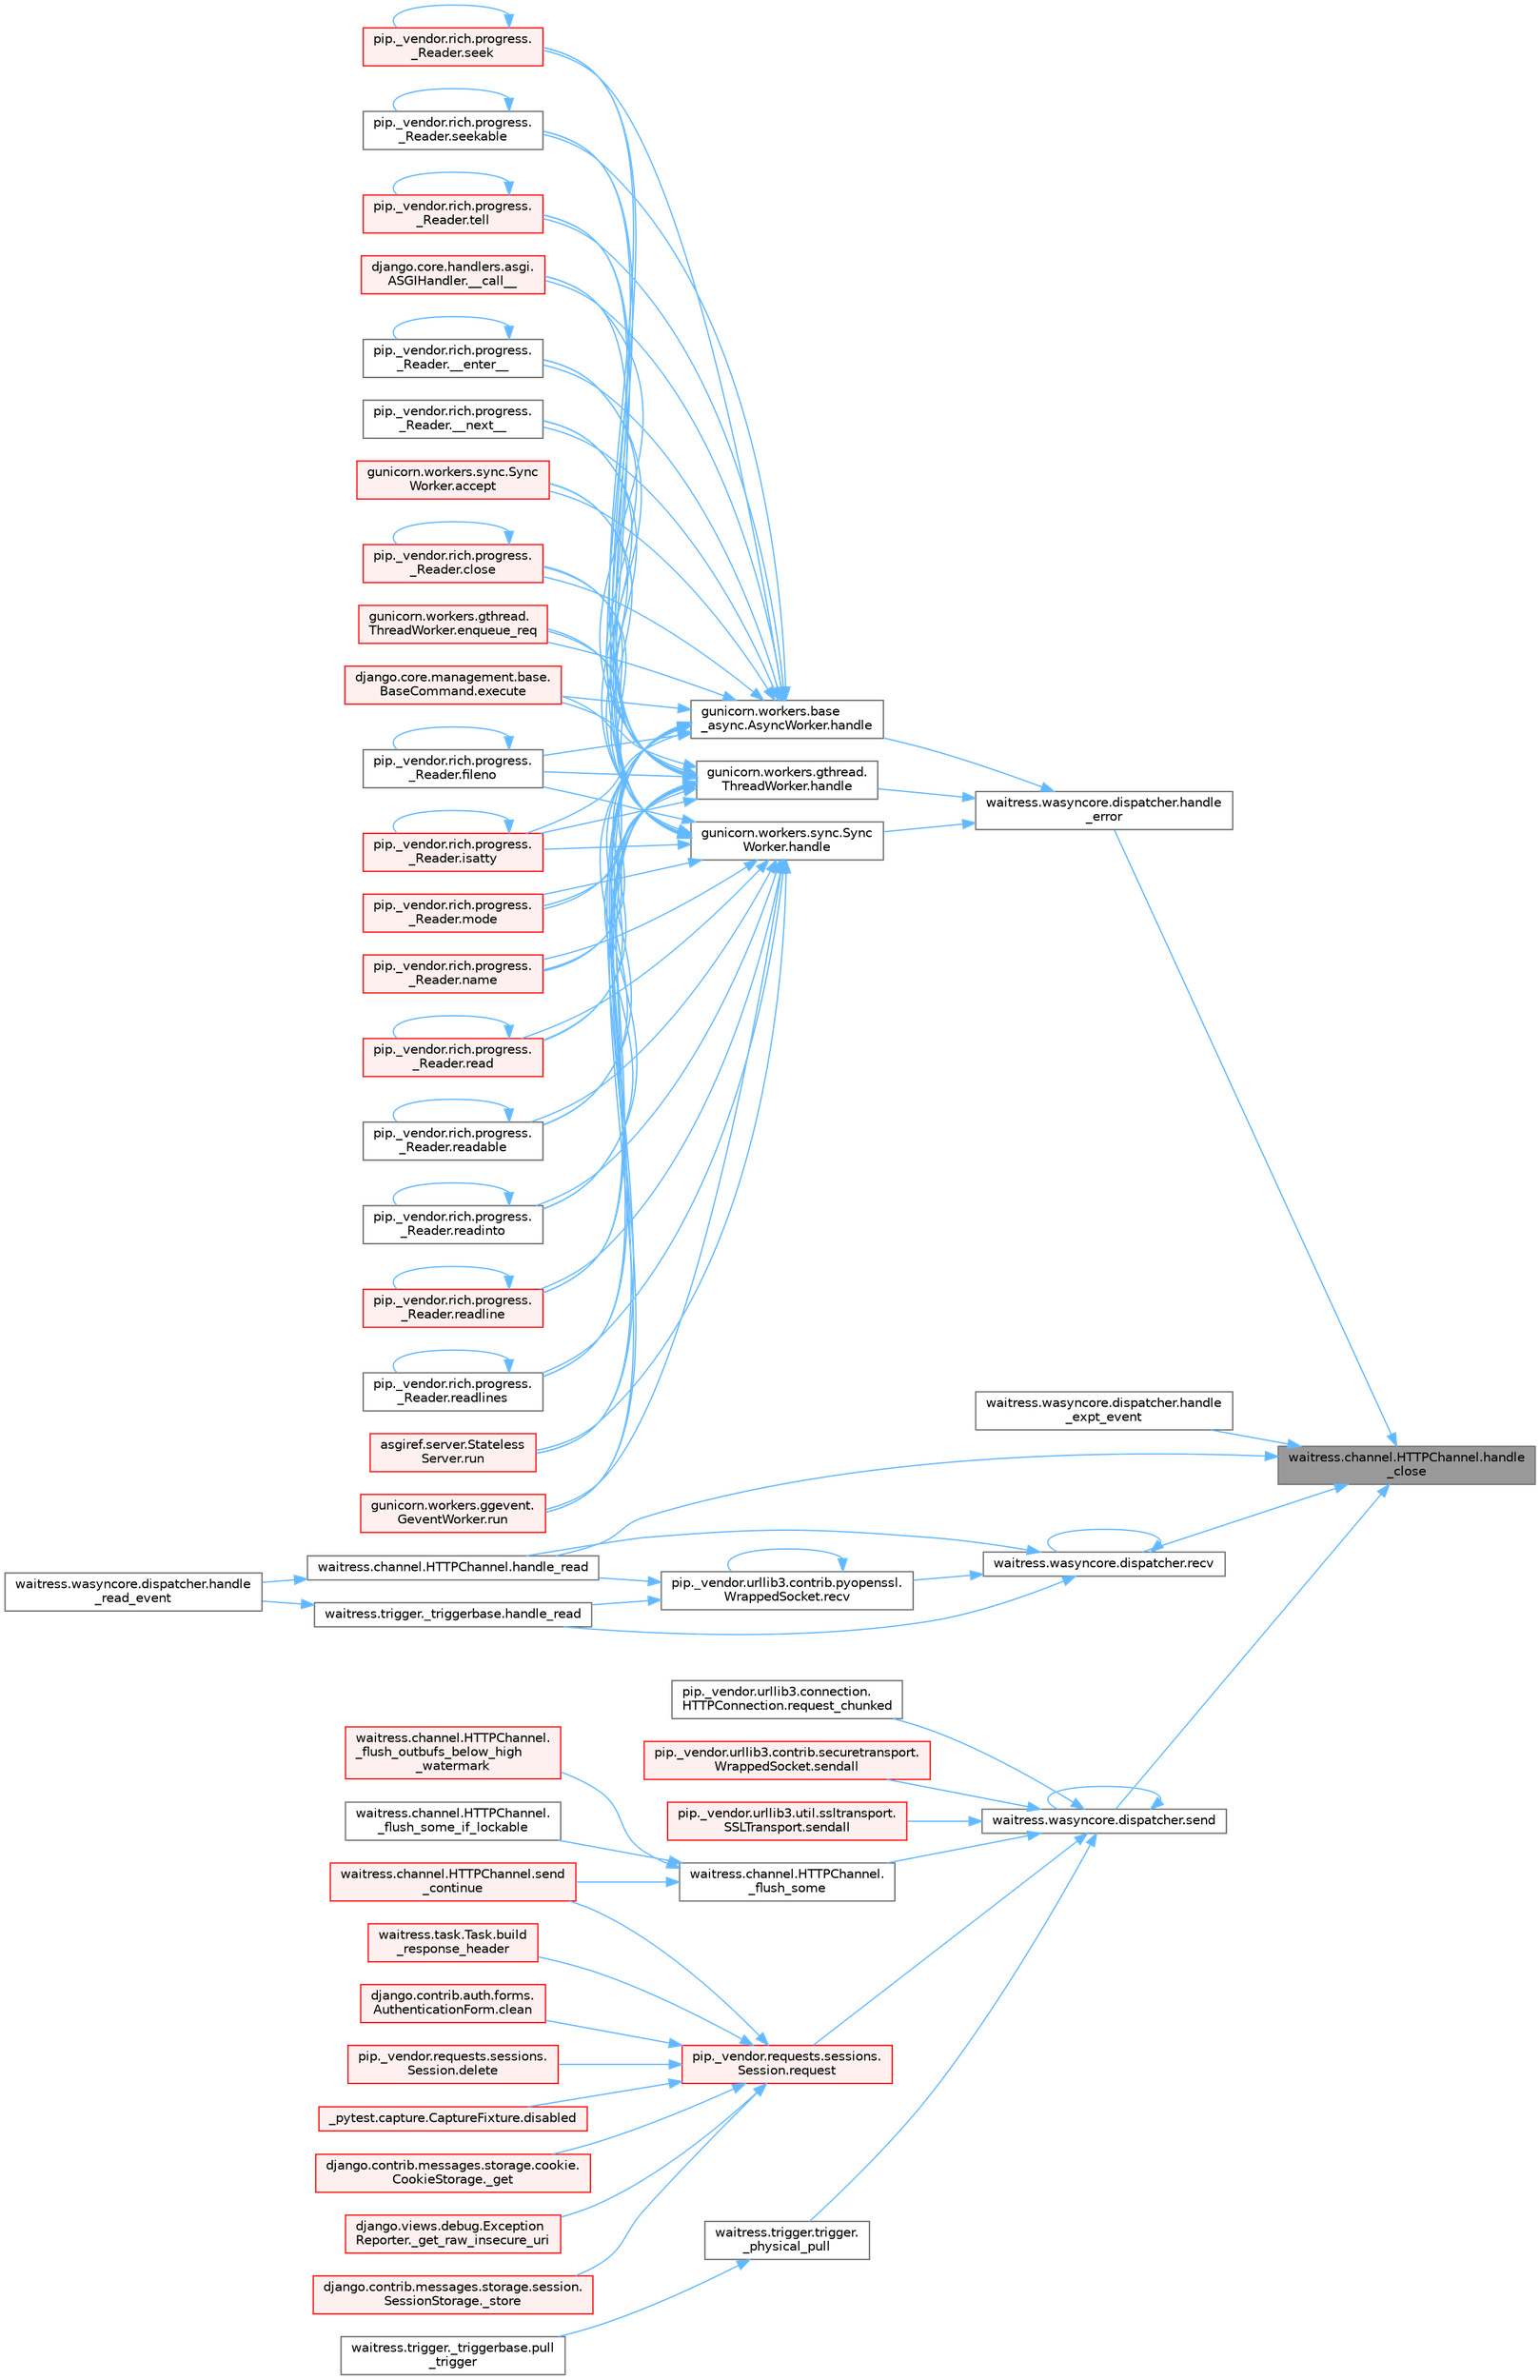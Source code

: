 digraph "waitress.channel.HTTPChannel.handle_close"
{
 // LATEX_PDF_SIZE
  bgcolor="transparent";
  edge [fontname=Helvetica,fontsize=10,labelfontname=Helvetica,labelfontsize=10];
  node [fontname=Helvetica,fontsize=10,shape=box,height=0.2,width=0.4];
  rankdir="RL";
  Node1 [id="Node000001",label="waitress.channel.HTTPChannel.handle\l_close",height=0.2,width=0.4,color="gray40", fillcolor="grey60", style="filled", fontcolor="black",tooltip=" "];
  Node1 -> Node2 [id="edge1_Node000001_Node000002",dir="back",color="steelblue1",style="solid",tooltip=" "];
  Node2 [id="Node000002",label="waitress.wasyncore.dispatcher.handle\l_error",height=0.2,width=0.4,color="grey40", fillcolor="white", style="filled",URL="$classwaitress_1_1wasyncore_1_1dispatcher.html#ac450ef71bd43abf1a828bc23569cf0ba",tooltip=" "];
  Node2 -> Node3 [id="edge2_Node000002_Node000003",dir="back",color="steelblue1",style="solid",tooltip=" "];
  Node3 [id="Node000003",label="gunicorn.workers.base\l_async.AsyncWorker.handle",height=0.2,width=0.4,color="grey40", fillcolor="white", style="filled",URL="$classgunicorn_1_1workers_1_1base__async_1_1_async_worker.html#a70fcd33fad885f927f5ecd568c687cda",tooltip=" "];
  Node3 -> Node4 [id="edge3_Node000003_Node000004",dir="back",color="steelblue1",style="solid",tooltip=" "];
  Node4 [id="Node000004",label="django.core.handlers.asgi.\lASGIHandler.__call__",height=0.2,width=0.4,color="red", fillcolor="#FFF0F0", style="filled",URL="$classdjango_1_1core_1_1handlers_1_1asgi_1_1_a_s_g_i_handler.html#a22b4781bb9089ff078a3e64dd2f48dce",tooltip=" "];
  Node3 -> Node7 [id="edge4_Node000003_Node000007",dir="back",color="steelblue1",style="solid",tooltip=" "];
  Node7 [id="Node000007",label="pip._vendor.rich.progress.\l_Reader.__enter__",height=0.2,width=0.4,color="grey40", fillcolor="white", style="filled",URL="$classpip_1_1__vendor_1_1rich_1_1progress_1_1___reader.html#a9c3bb756d7d5d66aa484c6d25fef6d8a",tooltip=" "];
  Node7 -> Node7 [id="edge5_Node000007_Node000007",dir="back",color="steelblue1",style="solid",tooltip=" "];
  Node3 -> Node8 [id="edge6_Node000003_Node000008",dir="back",color="steelblue1",style="solid",tooltip=" "];
  Node8 [id="Node000008",label="pip._vendor.rich.progress.\l_Reader.__next__",height=0.2,width=0.4,color="grey40", fillcolor="white", style="filled",URL="$classpip_1_1__vendor_1_1rich_1_1progress_1_1___reader.html#a9434dfa9ada5623d6fb72996bf354ffe",tooltip=" "];
  Node3 -> Node9 [id="edge7_Node000003_Node000009",dir="back",color="steelblue1",style="solid",tooltip=" "];
  Node9 [id="Node000009",label="gunicorn.workers.sync.Sync\lWorker.accept",height=0.2,width=0.4,color="red", fillcolor="#FFF0F0", style="filled",URL="$classgunicorn_1_1workers_1_1sync_1_1_sync_worker.html#a9b2f1e8d68bbd5233578ace2685952b3",tooltip=" "];
  Node3 -> Node13 [id="edge8_Node000003_Node000013",dir="back",color="steelblue1",style="solid",tooltip=" "];
  Node13 [id="Node000013",label="pip._vendor.rich.progress.\l_Reader.close",height=0.2,width=0.4,color="red", fillcolor="#FFF0F0", style="filled",URL="$classpip_1_1__vendor_1_1rich_1_1progress_1_1___reader.html#a6c0b1964d885972a97a12a9ac01d23e8",tooltip=" "];
  Node13 -> Node13 [id="edge9_Node000013_Node000013",dir="back",color="steelblue1",style="solid",tooltip=" "];
  Node3 -> Node270 [id="edge10_Node000003_Node000270",dir="back",color="steelblue1",style="solid",tooltip=" "];
  Node270 [id="Node000270",label="gunicorn.workers.gthread.\lThreadWorker.enqueue_req",height=0.2,width=0.4,color="red", fillcolor="#FFF0F0", style="filled",URL="$classgunicorn_1_1workers_1_1gthread_1_1_thread_worker.html#a8d2981740d79747639e152d9e9632964",tooltip=" "];
  Node3 -> Node273 [id="edge11_Node000003_Node000273",dir="back",color="steelblue1",style="solid",tooltip=" "];
  Node273 [id="Node000273",label="django.core.management.base.\lBaseCommand.execute",height=0.2,width=0.4,color="red", fillcolor="#FFF0F0", style="filled",URL="$classdjango_1_1core_1_1management_1_1base_1_1_base_command.html#a5621c1fb51be6a2deff6777d90c25ee0",tooltip=" "];
  Node3 -> Node303 [id="edge12_Node000003_Node000303",dir="back",color="steelblue1",style="solid",tooltip=" "];
  Node303 [id="Node000303",label="pip._vendor.rich.progress.\l_Reader.fileno",height=0.2,width=0.4,color="grey40", fillcolor="white", style="filled",URL="$classpip_1_1__vendor_1_1rich_1_1progress_1_1___reader.html#a5fae85546bcfb15e2144c108bb31b59c",tooltip=" "];
  Node303 -> Node303 [id="edge13_Node000303_Node000303",dir="back",color="steelblue1",style="solid",tooltip=" "];
  Node3 -> Node304 [id="edge14_Node000003_Node000304",dir="back",color="steelblue1",style="solid",tooltip=" "];
  Node304 [id="Node000304",label="pip._vendor.rich.progress.\l_Reader.isatty",height=0.2,width=0.4,color="red", fillcolor="#FFF0F0", style="filled",URL="$classpip_1_1__vendor_1_1rich_1_1progress_1_1___reader.html#a25008b04de43b80685677bd476ebb238",tooltip=" "];
  Node304 -> Node304 [id="edge15_Node000304_Node000304",dir="back",color="steelblue1",style="solid",tooltip=" "];
  Node3 -> Node318 [id="edge16_Node000003_Node000318",dir="back",color="steelblue1",style="solid",tooltip=" "];
  Node318 [id="Node000318",label="pip._vendor.rich.progress.\l_Reader.mode",height=0.2,width=0.4,color="red", fillcolor="#FFF0F0", style="filled",URL="$classpip_1_1__vendor_1_1rich_1_1progress_1_1___reader.html#a744eab5dc9ede10fd26932ecf9ccbddc",tooltip=" "];
  Node3 -> Node325 [id="edge17_Node000003_Node000325",dir="back",color="steelblue1",style="solid",tooltip=" "];
  Node325 [id="Node000325",label="pip._vendor.rich.progress.\l_Reader.name",height=0.2,width=0.4,color="red", fillcolor="#FFF0F0", style="filled",URL="$classpip_1_1__vendor_1_1rich_1_1progress_1_1___reader.html#a545f897ce86cf3e798598cb200357c13",tooltip=" "];
  Node3 -> Node1106 [id="edge18_Node000003_Node001106",dir="back",color="steelblue1",style="solid",tooltip=" "];
  Node1106 [id="Node001106",label="pip._vendor.rich.progress.\l_Reader.read",height=0.2,width=0.4,color="red", fillcolor="#FFF0F0", style="filled",URL="$classpip_1_1__vendor_1_1rich_1_1progress_1_1___reader.html#abc9a19c1ccc4057e665996a500814420",tooltip=" "];
  Node1106 -> Node1106 [id="edge19_Node001106_Node001106",dir="back",color="steelblue1",style="solid",tooltip=" "];
  Node3 -> Node1112 [id="edge20_Node000003_Node001112",dir="back",color="steelblue1",style="solid",tooltip=" "];
  Node1112 [id="Node001112",label="pip._vendor.rich.progress.\l_Reader.readable",height=0.2,width=0.4,color="grey40", fillcolor="white", style="filled",URL="$classpip_1_1__vendor_1_1rich_1_1progress_1_1___reader.html#a597c6d895bd8070977827445f65524ea",tooltip=" "];
  Node1112 -> Node1112 [id="edge21_Node001112_Node001112",dir="back",color="steelblue1",style="solid",tooltip=" "];
  Node3 -> Node1113 [id="edge22_Node000003_Node001113",dir="back",color="steelblue1",style="solid",tooltip=" "];
  Node1113 [id="Node001113",label="pip._vendor.rich.progress.\l_Reader.readinto",height=0.2,width=0.4,color="grey40", fillcolor="white", style="filled",URL="$classpip_1_1__vendor_1_1rich_1_1progress_1_1___reader.html#a10a6b416f687bc74dfd4a16e210733fd",tooltip=" "];
  Node1113 -> Node1113 [id="edge23_Node001113_Node001113",dir="back",color="steelblue1",style="solid",tooltip=" "];
  Node3 -> Node1114 [id="edge24_Node000003_Node001114",dir="back",color="steelblue1",style="solid",tooltip=" "];
  Node1114 [id="Node001114",label="pip._vendor.rich.progress.\l_Reader.readline",height=0.2,width=0.4,color="red", fillcolor="#FFF0F0", style="filled",URL="$classpip_1_1__vendor_1_1rich_1_1progress_1_1___reader.html#ae214b8896d240d33ed0d1e03b8134107",tooltip=" "];
  Node1114 -> Node1114 [id="edge25_Node001114_Node001114",dir="back",color="steelblue1",style="solid",tooltip=" "];
  Node3 -> Node1118 [id="edge26_Node000003_Node001118",dir="back",color="steelblue1",style="solid",tooltip=" "];
  Node1118 [id="Node001118",label="pip._vendor.rich.progress.\l_Reader.readlines",height=0.2,width=0.4,color="grey40", fillcolor="white", style="filled",URL="$classpip_1_1__vendor_1_1rich_1_1progress_1_1___reader.html#a36448a9abb78b99bc05fa66433015f3a",tooltip=" "];
  Node1118 -> Node1118 [id="edge27_Node001118_Node001118",dir="back",color="steelblue1",style="solid",tooltip=" "];
  Node3 -> Node1119 [id="edge28_Node000003_Node001119",dir="back",color="steelblue1",style="solid",tooltip=" "];
  Node1119 [id="Node001119",label="asgiref.server.Stateless\lServer.run",height=0.2,width=0.4,color="red", fillcolor="#FFF0F0", style="filled",URL="$classasgiref_1_1server_1_1_stateless_server.html#a60ad300a082526eea5c1b2df64c4e793",tooltip="Mainloop and handling."];
  Node3 -> Node494 [id="edge29_Node000003_Node000494",dir="back",color="steelblue1",style="solid",tooltip=" "];
  Node494 [id="Node000494",label="gunicorn.workers.ggevent.\lGeventWorker.run",height=0.2,width=0.4,color="red", fillcolor="#FFF0F0", style="filled",URL="$classgunicorn_1_1workers_1_1ggevent_1_1_gevent_worker.html#a0d8ffe6d6db44cfe8310ccf5643506ee",tooltip=" "];
  Node3 -> Node1120 [id="edge30_Node000003_Node001120",dir="back",color="steelblue1",style="solid",tooltip=" "];
  Node1120 [id="Node001120",label="pip._vendor.rich.progress.\l_Reader.seek",height=0.2,width=0.4,color="red", fillcolor="#FFF0F0", style="filled",URL="$classpip_1_1__vendor_1_1rich_1_1progress_1_1___reader.html#a8577bcef22b050ec6d7b7cb2ce1b9053",tooltip=" "];
  Node1120 -> Node1120 [id="edge31_Node001120_Node001120",dir="back",color="steelblue1",style="solid",tooltip=" "];
  Node3 -> Node1155 [id="edge32_Node000003_Node001155",dir="back",color="steelblue1",style="solid",tooltip=" "];
  Node1155 [id="Node001155",label="pip._vendor.rich.progress.\l_Reader.seekable",height=0.2,width=0.4,color="grey40", fillcolor="white", style="filled",URL="$classpip_1_1__vendor_1_1rich_1_1progress_1_1___reader.html#a3de43f328570e813a05b1dcc07813f5b",tooltip=" "];
  Node1155 -> Node1155 [id="edge33_Node001155_Node001155",dir="back",color="steelblue1",style="solid",tooltip=" "];
  Node3 -> Node1156 [id="edge34_Node000003_Node001156",dir="back",color="steelblue1",style="solid",tooltip=" "];
  Node1156 [id="Node001156",label="pip._vendor.rich.progress.\l_Reader.tell",height=0.2,width=0.4,color="red", fillcolor="#FFF0F0", style="filled",URL="$classpip_1_1__vendor_1_1rich_1_1progress_1_1___reader.html#a4ec4039f47700772d40242efb68da47e",tooltip=" "];
  Node1156 -> Node1156 [id="edge35_Node001156_Node001156",dir="back",color="steelblue1",style="solid",tooltip=" "];
  Node2 -> Node2979 [id="edge36_Node000002_Node002979",dir="back",color="steelblue1",style="solid",tooltip=" "];
  Node2979 [id="Node002979",label="gunicorn.workers.gthread.\lThreadWorker.handle",height=0.2,width=0.4,color="grey40", fillcolor="white", style="filled",URL="$classgunicorn_1_1workers_1_1gthread_1_1_thread_worker.html#a4f8aea398a9cc47d2065177bb1b6ccf1",tooltip=" "];
  Node2979 -> Node4 [id="edge37_Node002979_Node000004",dir="back",color="steelblue1",style="solid",tooltip=" "];
  Node2979 -> Node7 [id="edge38_Node002979_Node000007",dir="back",color="steelblue1",style="solid",tooltip=" "];
  Node2979 -> Node8 [id="edge39_Node002979_Node000008",dir="back",color="steelblue1",style="solid",tooltip=" "];
  Node2979 -> Node9 [id="edge40_Node002979_Node000009",dir="back",color="steelblue1",style="solid",tooltip=" "];
  Node2979 -> Node13 [id="edge41_Node002979_Node000013",dir="back",color="steelblue1",style="solid",tooltip=" "];
  Node2979 -> Node270 [id="edge42_Node002979_Node000270",dir="back",color="steelblue1",style="solid",tooltip=" "];
  Node2979 -> Node273 [id="edge43_Node002979_Node000273",dir="back",color="steelblue1",style="solid",tooltip=" "];
  Node2979 -> Node303 [id="edge44_Node002979_Node000303",dir="back",color="steelblue1",style="solid",tooltip=" "];
  Node2979 -> Node304 [id="edge45_Node002979_Node000304",dir="back",color="steelblue1",style="solid",tooltip=" "];
  Node2979 -> Node318 [id="edge46_Node002979_Node000318",dir="back",color="steelblue1",style="solid",tooltip=" "];
  Node2979 -> Node325 [id="edge47_Node002979_Node000325",dir="back",color="steelblue1",style="solid",tooltip=" "];
  Node2979 -> Node1106 [id="edge48_Node002979_Node001106",dir="back",color="steelblue1",style="solid",tooltip=" "];
  Node2979 -> Node1112 [id="edge49_Node002979_Node001112",dir="back",color="steelblue1",style="solid",tooltip=" "];
  Node2979 -> Node1113 [id="edge50_Node002979_Node001113",dir="back",color="steelblue1",style="solid",tooltip=" "];
  Node2979 -> Node1114 [id="edge51_Node002979_Node001114",dir="back",color="steelblue1",style="solid",tooltip=" "];
  Node2979 -> Node1118 [id="edge52_Node002979_Node001118",dir="back",color="steelblue1",style="solid",tooltip=" "];
  Node2979 -> Node1119 [id="edge53_Node002979_Node001119",dir="back",color="steelblue1",style="solid",tooltip=" "];
  Node2979 -> Node494 [id="edge54_Node002979_Node000494",dir="back",color="steelblue1",style="solid",tooltip=" "];
  Node2979 -> Node1120 [id="edge55_Node002979_Node001120",dir="back",color="steelblue1",style="solid",tooltip=" "];
  Node2979 -> Node1155 [id="edge56_Node002979_Node001155",dir="back",color="steelblue1",style="solid",tooltip=" "];
  Node2979 -> Node1156 [id="edge57_Node002979_Node001156",dir="back",color="steelblue1",style="solid",tooltip=" "];
  Node2 -> Node2980 [id="edge58_Node000002_Node002980",dir="back",color="steelblue1",style="solid",tooltip=" "];
  Node2980 [id="Node002980",label="gunicorn.workers.sync.Sync\lWorker.handle",height=0.2,width=0.4,color="grey40", fillcolor="white", style="filled",URL="$classgunicorn_1_1workers_1_1sync_1_1_sync_worker.html#a50db3bfd7d97e0e4cb7e22bd066dd7de",tooltip=" "];
  Node2980 -> Node4 [id="edge59_Node002980_Node000004",dir="back",color="steelblue1",style="solid",tooltip=" "];
  Node2980 -> Node7 [id="edge60_Node002980_Node000007",dir="back",color="steelblue1",style="solid",tooltip=" "];
  Node2980 -> Node8 [id="edge61_Node002980_Node000008",dir="back",color="steelblue1",style="solid",tooltip=" "];
  Node2980 -> Node9 [id="edge62_Node002980_Node000009",dir="back",color="steelblue1",style="solid",tooltip=" "];
  Node2980 -> Node13 [id="edge63_Node002980_Node000013",dir="back",color="steelblue1",style="solid",tooltip=" "];
  Node2980 -> Node270 [id="edge64_Node002980_Node000270",dir="back",color="steelblue1",style="solid",tooltip=" "];
  Node2980 -> Node273 [id="edge65_Node002980_Node000273",dir="back",color="steelblue1",style="solid",tooltip=" "];
  Node2980 -> Node303 [id="edge66_Node002980_Node000303",dir="back",color="steelblue1",style="solid",tooltip=" "];
  Node2980 -> Node304 [id="edge67_Node002980_Node000304",dir="back",color="steelblue1",style="solid",tooltip=" "];
  Node2980 -> Node318 [id="edge68_Node002980_Node000318",dir="back",color="steelblue1",style="solid",tooltip=" "];
  Node2980 -> Node325 [id="edge69_Node002980_Node000325",dir="back",color="steelblue1",style="solid",tooltip=" "];
  Node2980 -> Node1106 [id="edge70_Node002980_Node001106",dir="back",color="steelblue1",style="solid",tooltip=" "];
  Node2980 -> Node1112 [id="edge71_Node002980_Node001112",dir="back",color="steelblue1",style="solid",tooltip=" "];
  Node2980 -> Node1113 [id="edge72_Node002980_Node001113",dir="back",color="steelblue1",style="solid",tooltip=" "];
  Node2980 -> Node1114 [id="edge73_Node002980_Node001114",dir="back",color="steelblue1",style="solid",tooltip=" "];
  Node2980 -> Node1118 [id="edge74_Node002980_Node001118",dir="back",color="steelblue1",style="solid",tooltip=" "];
  Node2980 -> Node1119 [id="edge75_Node002980_Node001119",dir="back",color="steelblue1",style="solid",tooltip=" "];
  Node2980 -> Node494 [id="edge76_Node002980_Node000494",dir="back",color="steelblue1",style="solid",tooltip=" "];
  Node2980 -> Node1120 [id="edge77_Node002980_Node001120",dir="back",color="steelblue1",style="solid",tooltip=" "];
  Node2980 -> Node1155 [id="edge78_Node002980_Node001155",dir="back",color="steelblue1",style="solid",tooltip=" "];
  Node2980 -> Node1156 [id="edge79_Node002980_Node001156",dir="back",color="steelblue1",style="solid",tooltip=" "];
  Node1 -> Node1623 [id="edge80_Node000001_Node001623",dir="back",color="steelblue1",style="solid",tooltip=" "];
  Node1623 [id="Node001623",label="waitress.wasyncore.dispatcher.handle\l_expt_event",height=0.2,width=0.4,color="grey40", fillcolor="white", style="filled",URL="$classwaitress_1_1wasyncore_1_1dispatcher.html#a9f2eabad48e02260cfa085678a918955",tooltip=" "];
  Node1 -> Node36 [id="edge81_Node000001_Node000036",dir="back",color="steelblue1",style="solid",tooltip=" "];
  Node36 [id="Node000036",label="waitress.channel.HTTPChannel.handle_read",height=0.2,width=0.4,color="grey40", fillcolor="white", style="filled",URL="$classwaitress_1_1channel_1_1_h_t_t_p_channel.html#a1d690aa5821ba04f0e06883c7d5791c1",tooltip=" "];
  Node36 -> Node11 [id="edge82_Node000036_Node000011",dir="back",color="steelblue1",style="solid",tooltip=" "];
  Node11 [id="Node000011",label="waitress.wasyncore.dispatcher.handle\l_read_event",height=0.2,width=0.4,color="grey40", fillcolor="white", style="filled",URL="$classwaitress_1_1wasyncore_1_1dispatcher.html#a1b0ff9a1c16ffdbba1a6177204c1050e",tooltip=" "];
  Node1 -> Node1624 [id="edge83_Node000001_Node001624",dir="back",color="steelblue1",style="solid",tooltip=" "];
  Node1624 [id="Node001624",label="waitress.wasyncore.dispatcher.recv",height=0.2,width=0.4,color="grey40", fillcolor="white", style="filled",URL="$classwaitress_1_1wasyncore_1_1dispatcher.html#a2b92c3b16cb7b8d99eecfc9b18fa74f9",tooltip=" "];
  Node1624 -> Node36 [id="edge84_Node001624_Node000036",dir="back",color="steelblue1",style="solid",tooltip=" "];
  Node1624 -> Node37 [id="edge85_Node001624_Node000037",dir="back",color="steelblue1",style="solid",tooltip=" "];
  Node37 [id="Node000037",label="waitress.trigger._triggerbase.handle_read",height=0.2,width=0.4,color="grey40", fillcolor="white", style="filled",URL="$classwaitress_1_1trigger_1_1__triggerbase.html#ae936df124a9b17bdf28417216f1916dc",tooltip=" "];
  Node37 -> Node11 [id="edge86_Node000037_Node000011",dir="back",color="steelblue1",style="solid",tooltip=" "];
  Node1624 -> Node38 [id="edge87_Node001624_Node000038",dir="back",color="steelblue1",style="solid",tooltip=" "];
  Node38 [id="Node000038",label="pip._vendor.urllib3.contrib.pyopenssl.\lWrappedSocket.recv",height=0.2,width=0.4,color="grey40", fillcolor="white", style="filled",URL="$classpip_1_1__vendor_1_1urllib3_1_1contrib_1_1pyopenssl_1_1_wrapped_socket.html#a08819f615d9c5d6e3dc450b0a27a6de2",tooltip=" "];
  Node38 -> Node36 [id="edge88_Node000038_Node000036",dir="back",color="steelblue1",style="solid",tooltip=" "];
  Node38 -> Node37 [id="edge89_Node000038_Node000037",dir="back",color="steelblue1",style="solid",tooltip=" "];
  Node38 -> Node38 [id="edge90_Node000038_Node000038",dir="back",color="steelblue1",style="solid",tooltip=" "];
  Node1624 -> Node1624 [id="edge91_Node001624_Node001624",dir="back",color="steelblue1",style="solid",tooltip=" "];
  Node1 -> Node1625 [id="edge92_Node000001_Node001625",dir="back",color="steelblue1",style="solid",tooltip=" "];
  Node1625 [id="Node001625",label="waitress.wasyncore.dispatcher.send",height=0.2,width=0.4,color="grey40", fillcolor="white", style="filled",URL="$classwaitress_1_1wasyncore_1_1dispatcher.html#aa36a1d97600508f07138eab0658775c9",tooltip=" "];
  Node1625 -> Node41 [id="edge93_Node001625_Node000041",dir="back",color="steelblue1",style="solid",tooltip=" "];
  Node41 [id="Node000041",label="waitress.channel.HTTPChannel.\l_flush_some",height=0.2,width=0.4,color="grey40", fillcolor="white", style="filled",URL="$classwaitress_1_1channel_1_1_h_t_t_p_channel.html#af4abc69cb0ebdecacfe3e79bda37a43f",tooltip=" "];
  Node41 -> Node42 [id="edge94_Node000041_Node000042",dir="back",color="steelblue1",style="solid",tooltip=" "];
  Node42 [id="Node000042",label="waitress.channel.HTTPChannel.\l_flush_outbufs_below_high\l_watermark",height=0.2,width=0.4,color="red", fillcolor="#FFF0F0", style="filled",URL="$classwaitress_1_1channel_1_1_h_t_t_p_channel.html#a08c6e441a5c3f81ea09b64cb6ae49361",tooltip=" "];
  Node41 -> Node45 [id="edge95_Node000041_Node000045",dir="back",color="steelblue1",style="solid",tooltip=" "];
  Node45 [id="Node000045",label="waitress.channel.HTTPChannel.\l_flush_some_if_lockable",height=0.2,width=0.4,color="grey40", fillcolor="white", style="filled",URL="$classwaitress_1_1channel_1_1_h_t_t_p_channel.html#a187eba2d736d51b0d2fd6a170965dedb",tooltip=" "];
  Node41 -> Node46 [id="edge96_Node000041_Node000046",dir="back",color="steelblue1",style="solid",tooltip=" "];
  Node46 [id="Node000046",label="waitress.channel.HTTPChannel.send\l_continue",height=0.2,width=0.4,color="red", fillcolor="#FFF0F0", style="filled",URL="$classwaitress_1_1channel_1_1_h_t_t_p_channel.html#aaa901d6ee7325ec9a983e00b67e4959f",tooltip=" "];
  Node1625 -> Node1626 [id="edge97_Node001625_Node001626",dir="back",color="steelblue1",style="solid",tooltip=" "];
  Node1626 [id="Node001626",label="waitress.trigger.trigger.\l_physical_pull",height=0.2,width=0.4,color="grey40", fillcolor="white", style="filled",URL="$classwaitress_1_1trigger_1_1trigger.html#ab77e0ef2b469020058b28ab7c18b21aa",tooltip=" "];
  Node1626 -> Node1627 [id="edge98_Node001626_Node001627",dir="back",color="steelblue1",style="solid",tooltip=" "];
  Node1627 [id="Node001627",label="waitress.trigger._triggerbase.pull\l_trigger",height=0.2,width=0.4,color="grey40", fillcolor="white", style="filled",URL="$classwaitress_1_1trigger_1_1__triggerbase.html#a48cc818d8ff35f16935a54297fc59153",tooltip=" "];
  Node1625 -> Node48 [id="edge99_Node001625_Node000048",dir="back",color="steelblue1",style="solid",tooltip=" "];
  Node48 [id="Node000048",label="pip._vendor.requests.sessions.\lSession.request",height=0.2,width=0.4,color="red", fillcolor="#FFF0F0", style="filled",URL="$classpip_1_1__vendor_1_1requests_1_1sessions_1_1_session.html#a3dddfa16e93faa1a1a553936d913482b",tooltip=" "];
  Node48 -> Node49 [id="edge100_Node000048_Node000049",dir="back",color="steelblue1",style="solid",tooltip=" "];
  Node49 [id="Node000049",label="django.contrib.messages.storage.cookie.\lCookieStorage._get",height=0.2,width=0.4,color="red", fillcolor="#FFF0F0", style="filled",URL="$classdjango_1_1contrib_1_1messages_1_1storage_1_1cookie_1_1_cookie_storage.html#a39d084f6072109675c9ef06c047174e8",tooltip=" "];
  Node48 -> Node757 [id="edge101_Node000048_Node000757",dir="back",color="steelblue1",style="solid",tooltip=" "];
  Node757 [id="Node000757",label="django.views.debug.Exception\lReporter._get_raw_insecure_uri",height=0.2,width=0.4,color="red", fillcolor="#FFF0F0", style="filled",URL="$classdjango_1_1views_1_1debug_1_1_exception_reporter.html#a7a7120cc6b92c3e1a0b855e351c30f42",tooltip=" "];
  Node48 -> Node761 [id="edge102_Node000048_Node000761",dir="back",color="steelblue1",style="solid",tooltip=" "];
  Node761 [id="Node000761",label="django.contrib.messages.storage.session.\lSessionStorage._store",height=0.2,width=0.4,color="red", fillcolor="#FFF0F0", style="filled",URL="$classdjango_1_1contrib_1_1messages_1_1storage_1_1session_1_1_session_storage.html#a371ed03facbc7ae28602ede4c99950d0",tooltip=" "];
  Node48 -> Node778 [id="edge103_Node000048_Node000778",dir="back",color="steelblue1",style="solid",tooltip=" "];
  Node778 [id="Node000778",label="waitress.task.Task.build\l_response_header",height=0.2,width=0.4,color="red", fillcolor="#FFF0F0", style="filled",URL="$classwaitress_1_1task_1_1_task.html#a4f20433be6bea4c797bfeb62408b997e",tooltip=" "];
  Node48 -> Node780 [id="edge104_Node000048_Node000780",dir="back",color="steelblue1",style="solid",tooltip=" "];
  Node780 [id="Node000780",label="django.contrib.auth.forms.\lAuthenticationForm.clean",height=0.2,width=0.4,color="red", fillcolor="#FFF0F0", style="filled",URL="$classdjango_1_1contrib_1_1auth_1_1forms_1_1_authentication_form.html#a92d28be6696caa8d1b7068eefe81793a",tooltip=" "];
  Node48 -> Node2881 [id="edge105_Node000048_Node002881",dir="back",color="steelblue1",style="solid",tooltip=" "];
  Node2881 [id="Node002881",label="pip._vendor.requests.sessions.\lSession.delete",height=0.2,width=0.4,color="red", fillcolor="#FFF0F0", style="filled",URL="$classpip_1_1__vendor_1_1requests_1_1sessions_1_1_session.html#abb6cd6b39dde48648dc875227e2e258e",tooltip=" "];
  Node48 -> Node2882 [id="edge106_Node000048_Node002882",dir="back",color="steelblue1",style="solid",tooltip=" "];
  Node2882 [id="Node002882",label="_pytest.capture.CaptureFixture.disabled",height=0.2,width=0.4,color="red", fillcolor="#FFF0F0", style="filled",URL="$class__pytest_1_1capture_1_1_capture_fixture.html#a3dda4f7495bd8fb93f4bd7dad2855d7f",tooltip=" "];
  Node48 -> Node46 [id="edge107_Node000048_Node000046",dir="back",color="steelblue1",style="solid",tooltip=" "];
  Node1625 -> Node1628 [id="edge108_Node001625_Node001628",dir="back",color="steelblue1",style="solid",tooltip=" "];
  Node1628 [id="Node001628",label="pip._vendor.urllib3.connection.\lHTTPConnection.request_chunked",height=0.2,width=0.4,color="grey40", fillcolor="white", style="filled",URL="$classpip_1_1__vendor_1_1urllib3_1_1connection_1_1_h_t_t_p_connection.html#a9af6f422554c315fcde06d65e97becfc",tooltip=" "];
  Node1625 -> Node1625 [id="edge109_Node001625_Node001625",dir="back",color="steelblue1",style="solid",tooltip=" "];
  Node1625 -> Node1629 [id="edge110_Node001625_Node001629",dir="back",color="steelblue1",style="solid",tooltip=" "];
  Node1629 [id="Node001629",label="pip._vendor.urllib3.contrib.securetransport.\lWrappedSocket.sendall",height=0.2,width=0.4,color="red", fillcolor="#FFF0F0", style="filled",URL="$classpip_1_1__vendor_1_1urllib3_1_1contrib_1_1securetransport_1_1_wrapped_socket.html#a67b9b212d8bdb9f37e14c33d3c28ce8e",tooltip=" "];
  Node1625 -> Node1630 [id="edge111_Node001625_Node001630",dir="back",color="steelblue1",style="solid",tooltip=" "];
  Node1630 [id="Node001630",label="pip._vendor.urllib3.util.ssltransport.\lSSLTransport.sendall",height=0.2,width=0.4,color="red", fillcolor="#FFF0F0", style="filled",URL="$classpip_1_1__vendor_1_1urllib3_1_1util_1_1ssltransport_1_1_s_s_l_transport.html#a6127132ecea729b7d77e99c6c6eac732",tooltip=" "];
}
